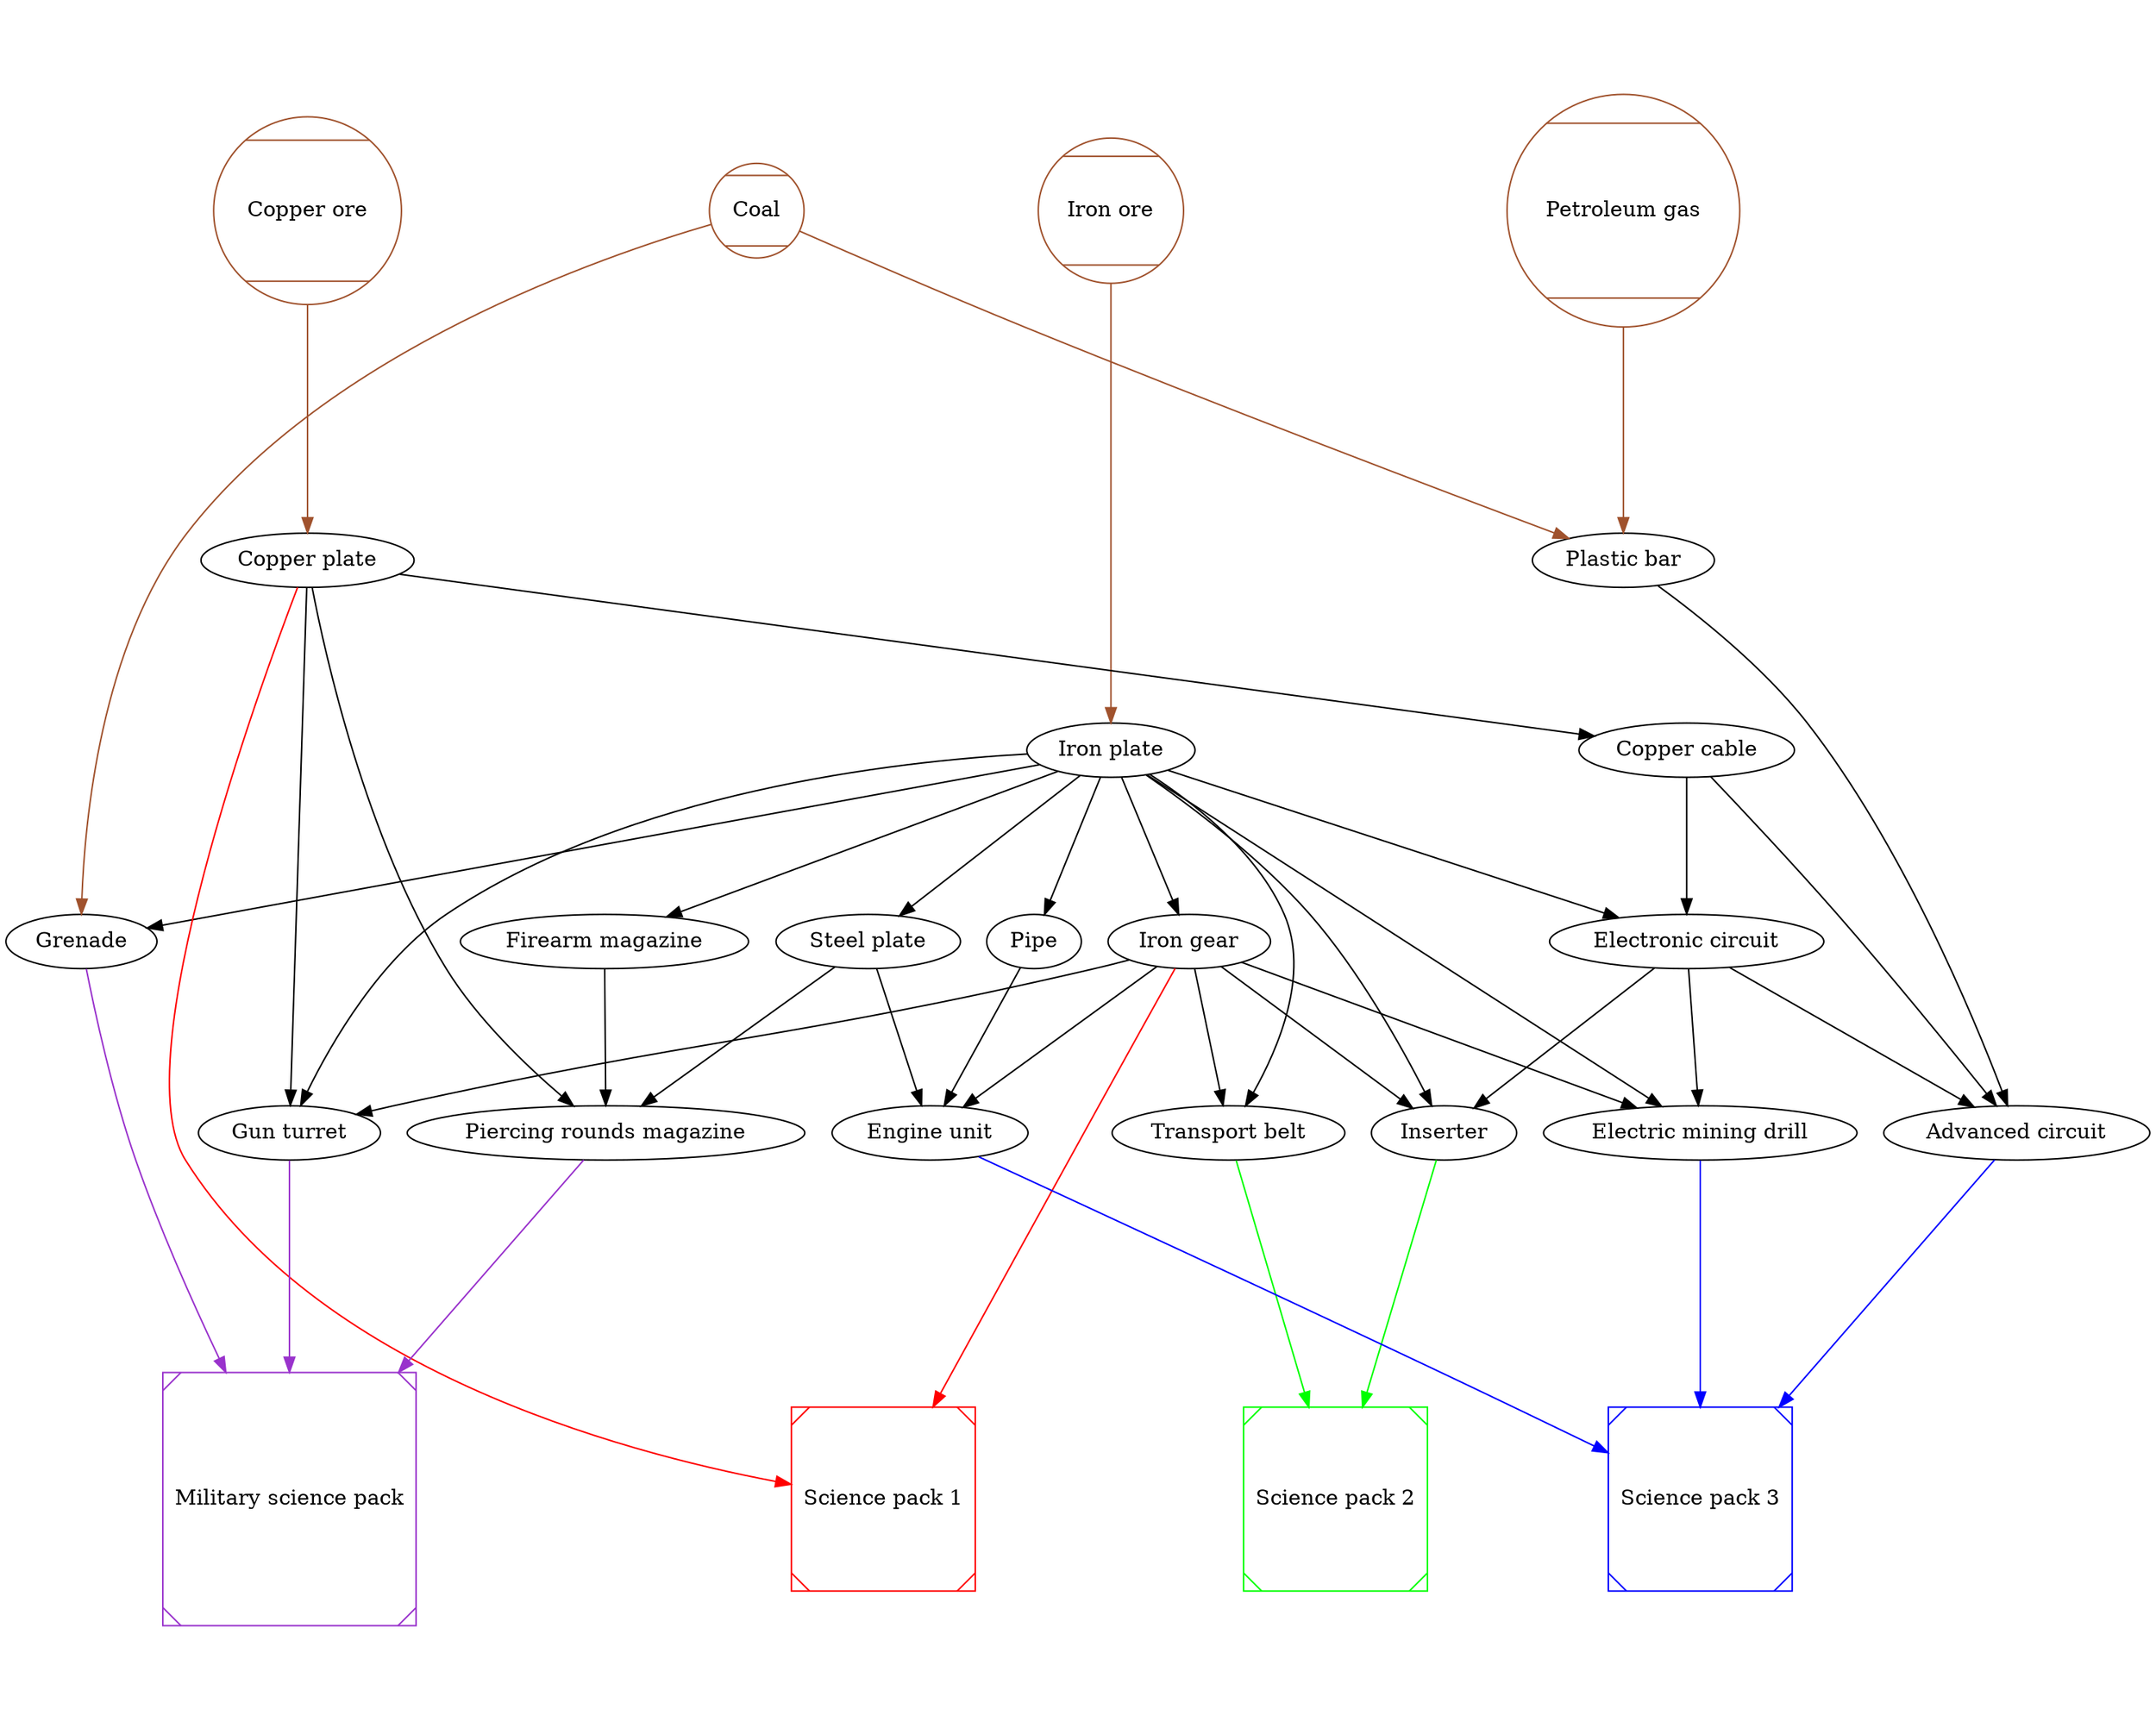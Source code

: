 digraph science_packs {

  subgraph resources {
    "Coal"          [shape = Mcircle, color = "#a0522d"];
    "Petroleum gas" [shape = Mcircle, color = "#a0522d"];
    "Iron ore"      [shape = Mcircle, color = "#a0522d"];
    "Copper ore"    [shape = Mcircle, color = "#a0522d"];

    rank = min;
  }

  subgraph science_packs {
    "Science pack 1"        [shape = Msquare, color = "#ff0000"];
    "Science pack 2"        [shape = Msquare, color = "#00ff00"];
    "Science pack 3"        [shape = Msquare, color = "#0000ff"];
    "Military science pack" [shape = Msquare, color = "#9932CC"];

    rank = max;
  }

  "Iron ore" -> "Iron plate" [color = "#a0522d"];

  "Copper ore" -> "Copper plate" [color = "#a0522d"];

  "Coal" -> "Grenade" [color = "#a0522d"];
  "Iron plate" -> "Grenade";

  {
    "Coal";
    "Petroleum gas";
  } -> "Plastic bar" [color = "#a0522d"];

  "Iron plate" -> "Firearm magazine";

  "Iron plate" -> "Pipe";

  "Iron plate" -> "Iron gear";

  "Iron plate" -> "Steel plate";

  "Copper plate" -> "Copper cable";

  {
    "Iron plate";
    "Iron gear";
  } -> "Transport belt";

  {
    "Iron plate";
    "Copper cable";
  } -> "Electronic circuit";

  {
    "Iron plate";
    "Iron gear";
    "Electronic circuit";
  } -> "Inserter";

  {
    "Steel plate";
    "Iron gear";
    "Pipe";
  } -> "Engine unit";

  {
    "Iron plate";
    "Iron gear";
    "Electronic circuit";
  } -> "Electric mining drill";

  {
    "Plastic bar";
    "Copper cable";
    "Electronic circuit";
  } -> "Advanced circuit";

  {
    "Copper plate";
    "Steel plate";
    "Firearm magazine";
  } -> "Piercing rounds magazine";

  {
    "Iron plate";
    "Copper plate";
    "Iron gear";
  } -> "Gun turret"

  {
    "Copper plate";
    "Iron gear";
  } -> "Science pack 1" [color = "#ff0000"];

  {
    "Transport belt";
    "Inserter";
  } -> "Science pack 2" [color = "#00ff00"];

  {
    "Engine unit";
    "Electric mining drill";
    "Advanced circuit";
  } -> "Science pack 3" [color = "#0000ff"];

  {
    "Piercing rounds magazine";
    "Grenade";
    "Gun turret";
  } -> "Military science pack" [color = "#9932CC"];

  ratio = 0.8;

}
